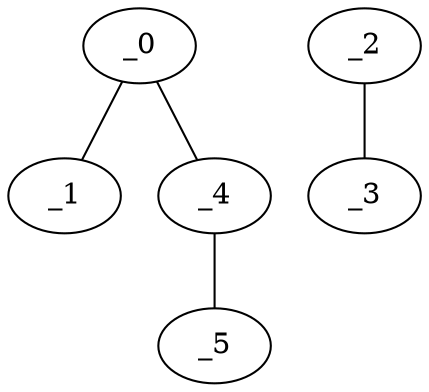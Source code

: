 graph FP1_0132 {
	_0	 [x="0.839872",
		y="2.74893"];
	_1	 [x="0.761609",
		y="0.841489"];
	_0 -- _1;
	_4	 [x="2.1",
		y="2.78"];
	_0 -- _4;
	_2	 [x="0.617485",
		y="1.78796"];
	_3	 [x="1.63697",
		y="1.64567"];
	_2 -- _3;
	_5	 [x="1.72278",
		y="2.11452"];
	_4 -- _5;
}
